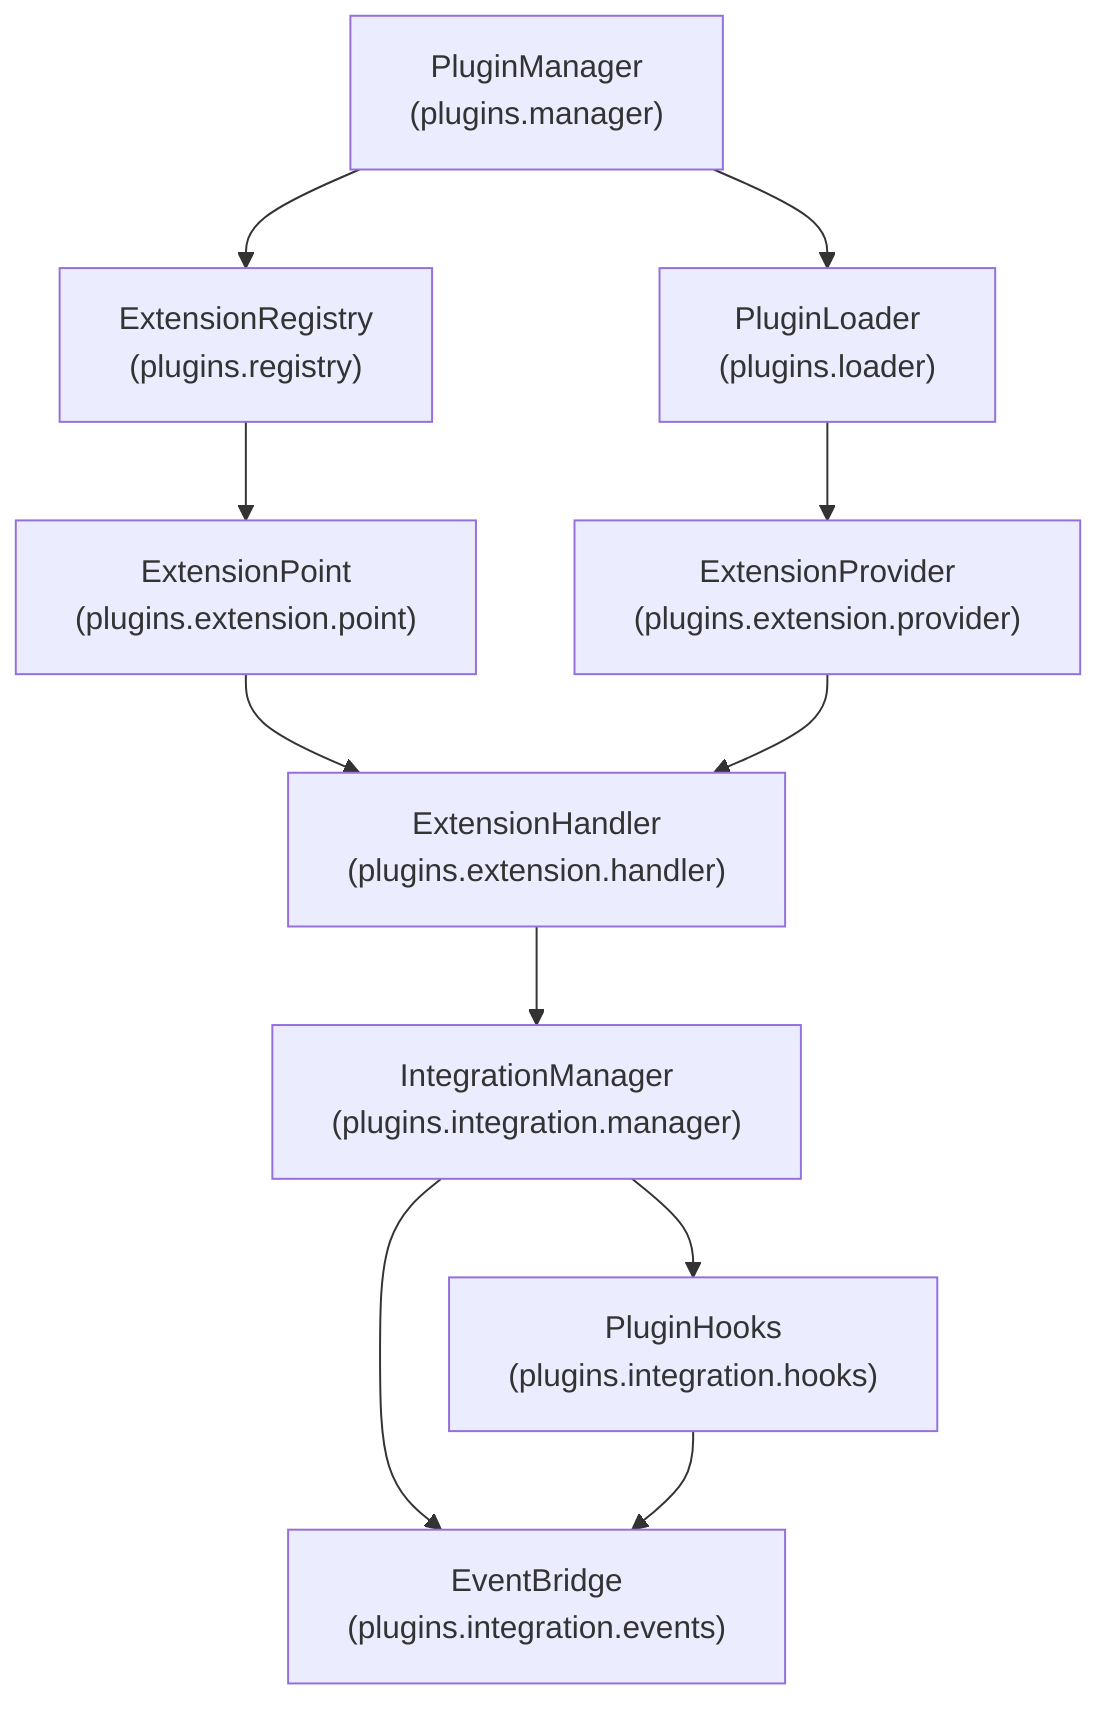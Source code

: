 graph TD
%% Plugin System Components
%% Core Plugin Components
PluginMgr["PluginManager\n(plugins.manager)"]
ExtRegistry["ExtensionRegistry\n(plugins.registry)"]
PluginLoader["PluginLoader\n(plugins.loader)"]

%% Extension Components
ExtPoint["ExtensionPoint\n(plugins.extension.point)"]
ExtProvider["ExtensionProvider\n(plugins.extension.provider)"]
ExtHandler["ExtensionHandler\n(plugins.extension.handler)"]

%% Integration Components
IntegrationMgr["IntegrationManager\n(plugins.integration.manager)"]
PluginHooks["PluginHooks\n(plugins.integration.hooks)"]
EventBridge["EventBridge\n(plugins.integration.events)"]

%% Plugin Internal Dependencies
%% Core Dependencies
PluginMgr --> ExtRegistry
PluginMgr --> PluginLoader
ExtRegistry --> ExtPoint
PluginLoader --> ExtProvider

%% Extension Dependencies
ExtPoint --> ExtHandler
ExtProvider --> ExtHandler
ExtHandler --> IntegrationMgr

%% Integration Dependencies
IntegrationMgr --> PluginHooks
IntegrationMgr --> EventBridge
PluginHooks --> EventBridge

%% Apply plugin styles
class PluginMgr,ExtRegistry,PluginLoader,ExtPoint,ExtProvider,ExtHandler,IntegrationMgr,PluginHooks,EventBridge plugins;